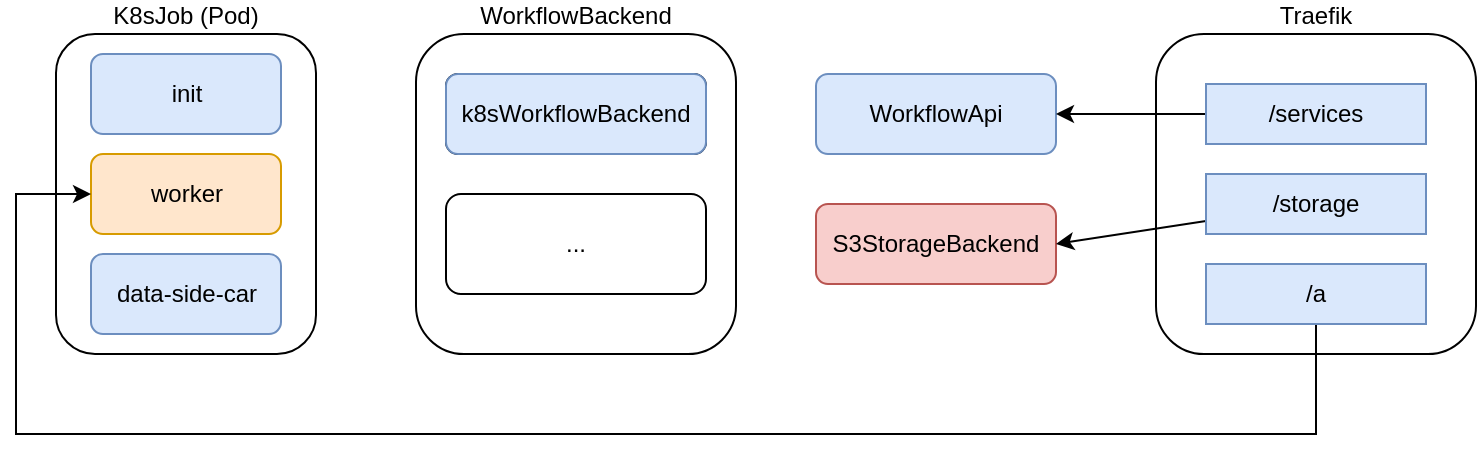<mxfile>
    <diagram id="WD0VwwUWyNbdNrmheaur" name="workflow-api">
        <mxGraphModel dx="1006" dy="638" grid="1" gridSize="10" guides="1" tooltips="1" connect="1" arrows="1" fold="1" page="1" pageScale="1" pageWidth="850" pageHeight="1100" math="0" shadow="0">
            <root>
                <mxCell id="0"/>
                <mxCell id="1" parent="0"/>
                <mxCell id="2" value="WorkflowBackend" style="rounded=1;whiteSpace=wrap;html=1;labelPosition=center;verticalLabelPosition=top;align=center;verticalAlign=bottom;" parent="1" vertex="1">
                    <mxGeometry x="240" y="280" width="160" height="160" as="geometry"/>
                </mxCell>
                <mxCell id="3" value="k8sWorkflowBackend" style="rounded=1;whiteSpace=wrap;html=1;" parent="1" vertex="1">
                    <mxGeometry x="255" y="300" width="130" height="40" as="geometry"/>
                </mxCell>
                <mxCell id="5" value="WorkflowApi" style="rounded=1;whiteSpace=wrap;html=1;fillColor=#dae8fc;strokeColor=#6c8ebf;" parent="1" vertex="1">
                    <mxGeometry x="440" y="300" width="120" height="40" as="geometry"/>
                </mxCell>
                <mxCell id="6" value="S3StorageBackend" style="rounded=1;whiteSpace=wrap;html=1;fillColor=#f8cecc;strokeColor=#b85450;" parent="1" vertex="1">
                    <mxGeometry x="440" y="365" width="120" height="40" as="geometry"/>
                </mxCell>
                <mxCell id="7" value="..." style="rounded=1;whiteSpace=wrap;html=1;" parent="1" vertex="1">
                    <mxGeometry x="255" y="360" width="130" height="50" as="geometry"/>
                </mxCell>
                <mxCell id="8" value="K8sJob (Pod)" style="rounded=1;whiteSpace=wrap;html=1;labelPosition=center;verticalLabelPosition=top;align=center;verticalAlign=bottom;" parent="1" vertex="1">
                    <mxGeometry x="60" y="280" width="130" height="160" as="geometry"/>
                </mxCell>
                <mxCell id="11" value="k8sWorkflowBackend" style="rounded=1;whiteSpace=wrap;html=1;fillColor=#dae8fc;strokeColor=#6c8ebf;" parent="1" vertex="1">
                    <mxGeometry x="255" y="300" width="130" height="40" as="geometry"/>
                </mxCell>
                <mxCell id="12" value="worker" style="rounded=1;whiteSpace=wrap;html=1;fillColor=#ffe6cc;strokeColor=#d79b00;" parent="1" vertex="1">
                    <mxGeometry x="77.5" y="340" width="95" height="40" as="geometry"/>
                </mxCell>
                <mxCell id="13" value="data-side-car" style="rounded=1;whiteSpace=wrap;html=1;fillColor=#dae8fc;strokeColor=#6c8ebf;" parent="1" vertex="1">
                    <mxGeometry x="77.5" y="390" width="95" height="40" as="geometry"/>
                </mxCell>
                <mxCell id="14" value="init" style="rounded=1;whiteSpace=wrap;html=1;fillColor=#dae8fc;strokeColor=#6c8ebf;" parent="1" vertex="1">
                    <mxGeometry x="77.5" y="290" width="95" height="40" as="geometry"/>
                </mxCell>
                <mxCell id="15" value="Traefik" style="rounded=1;whiteSpace=wrap;html=1;labelPosition=center;verticalLabelPosition=top;align=center;verticalAlign=bottom;" parent="1" vertex="1">
                    <mxGeometry x="610" y="280" width="160" height="160" as="geometry"/>
                </mxCell>
                <mxCell id="19" style="edgeStyle=none;html=1;entryX=1;entryY=0.5;entryDx=0;entryDy=0;" parent="1" source="16" target="5" edge="1">
                    <mxGeometry relative="1" as="geometry"/>
                </mxCell>
                <mxCell id="16" value="/services" style="rounded=0;whiteSpace=wrap;html=1;fillColor=#dae8fc;strokeColor=#6c8ebf;" parent="1" vertex="1">
                    <mxGeometry x="635" y="305" width="110" height="30" as="geometry"/>
                </mxCell>
                <mxCell id="18" style="edgeStyle=none;html=1;entryX=1;entryY=0.5;entryDx=0;entryDy=0;" parent="1" source="17" target="6" edge="1">
                    <mxGeometry relative="1" as="geometry"/>
                </mxCell>
                <mxCell id="17" value="/storage" style="rounded=0;whiteSpace=wrap;html=1;fillColor=#dae8fc;strokeColor=#6c8ebf;" parent="1" vertex="1">
                    <mxGeometry x="635" y="350" width="110" height="30" as="geometry"/>
                </mxCell>
                <mxCell id="21" style="edgeStyle=none;html=1;entryX=0;entryY=0.5;entryDx=0;entryDy=0;rounded=0;" parent="1" source="20" target="12" edge="1">
                    <mxGeometry relative="1" as="geometry">
                        <Array as="points">
                            <mxPoint x="690" y="480"/>
                            <mxPoint x="40" y="480"/>
                            <mxPoint x="40" y="360"/>
                        </Array>
                    </mxGeometry>
                </mxCell>
                <mxCell id="20" value="/a" style="rounded=0;whiteSpace=wrap;html=1;fillColor=#dae8fc;strokeColor=#6c8ebf;" parent="1" vertex="1">
                    <mxGeometry x="635" y="395" width="110" height="30" as="geometry"/>
                </mxCell>
            </root>
        </mxGraphModel>
    </diagram>
    <diagram id="7dSh2thu9pI6CcxfnZRA" name="K8sJob(Pod)">
        <mxGraphModel dx="1006" dy="638" grid="1" gridSize="10" guides="1" tooltips="1" connect="1" arrows="1" fold="1" page="1" pageScale="1" pageWidth="850" pageHeight="1100" math="0" shadow="0">
            <root>
                <mxCell id="0"/>
                <mxCell id="1" parent="0"/>
                <mxCell id="nlV8sNuJRkAt_AXIt324-1" value="K8sJob (Pod)" style="rounded=1;whiteSpace=wrap;html=1;labelPosition=center;verticalLabelPosition=top;align=center;verticalAlign=bottom;" parent="1" vertex="1">
                    <mxGeometry x="295" y="200" width="130" height="160" as="geometry"/>
                </mxCell>
                <mxCell id="nlV8sNuJRkAt_AXIt324-2" value="carla" style="rounded=1;whiteSpace=wrap;html=1;fillColor=#ffe6cc;strokeColor=#d79b00;" parent="1" vertex="1">
                    <mxGeometry x="312.5" y="260" width="95" height="40" as="geometry"/>
                </mxCell>
                <mxCell id="nlV8sNuJRkAt_AXIt324-3" value="data-side-car" style="rounded=1;whiteSpace=wrap;html=1;fillColor=#dae8fc;strokeColor=#6c8ebf;" parent="1" vertex="1">
                    <mxGeometry x="312.5" y="310" width="95" height="40" as="geometry"/>
                </mxCell>
                <mxCell id="nlV8sNuJRkAt_AXIt324-4" value="init" style="rounded=1;whiteSpace=wrap;html=1;fillColor=#dae8fc;strokeColor=#6c8ebf;" parent="1" vertex="1">
                    <mxGeometry x="312.5" y="210" width="95" height="40" as="geometry"/>
                </mxCell>
                <mxCell id="nlV8sNuJRkAt_AXIt324-6" value="" style="edgeStyle=none;html=1;entryX=1;entryY=0.5;entryDx=0;entryDy=0;" parent="1" source="nlV8sNuJRkAt_AXIt324-5" target="nlV8sNuJRkAt_AXIt324-2" edge="1">
                    <mxGeometry relative="1" as="geometry"/>
                </mxCell>
                <mxCell id="nlV8sNuJRkAt_AXIt324-5" value="worker_image:&amp;nbsp;&lt;font face=&quot;JetBrains Mono&quot;&gt;gx4ki/carla:latest&lt;br&gt;&lt;/font&gt;gpu: true&lt;br&gt;worker_image_result_directory: &lt;font face=&quot;JetBrains Mono&quot;&gt;/home/carla/rosbag&lt;/font&gt;&lt;br&gt;&lt;div style=&quot;color: rgb(212, 212, 212); background-color: rgb(30, 30, 30); font-family: &amp;quot;JetBrains Mono&amp;quot;, Consolas, &amp;quot;Courier New&amp;quot;, monospace, &amp;quot;Droid Sans Mono&amp;quot;, &amp;quot;monospace&amp;quot;, monospace; font-size: 13px; line-height: 18px;&quot;&gt;&lt;/div&gt;&lt;br&gt;input:&lt;br&gt;&amp;nbsp;- env-file&lt;br&gt;output:&lt;br&gt;&amp;nbsp;- rosbag.bag" style="shape=note;whiteSpace=wrap;html=1;backgroundOutline=1;darkOpacity=0.05;size=14;fillColor=#fff2cc;strokeColor=#d6b656;align=left;verticalAlign=top;" parent="1" vertex="1">
                    <mxGeometry x="470" y="215" width="332" height="130" as="geometry"/>
                </mxCell>
                <mxCell id="nlV8sNuJRkAt_AXIt324-8" style="edgeStyle=none;html=1;entryX=0.5;entryY=1;entryDx=0;entryDy=0;" parent="1" source="nlV8sNuJRkAt_AXIt324-7" target="nlV8sNuJRkAt_AXIt324-3" edge="1">
                    <mxGeometry relative="1" as="geometry"/>
                </mxCell>
                <mxCell id="nlV8sNuJRkAt_AXIt324-7" value="image: gx4ki/data-side-car:latest&amp;nbsp;&lt;br&gt;&lt;br&gt;description: has a mount to the storage in which the carla writes its result. Provides a API to store every result which is described by a Service Description&amp;nbsp;" style="shape=note;whiteSpace=wrap;html=1;backgroundOutline=1;darkOpacity=0.05;size=14;fillColor=#fff2cc;strokeColor=#d6b656;align=left;verticalAlign=top;" parent="1" vertex="1">
                    <mxGeometry x="194" y="440" width="332" height="90" as="geometry"/>
                </mxCell>
                <mxCell id="nlV8sNuJRkAt_AXIt324-10" style="edgeStyle=none;html=1;entryX=0;entryY=0.5;entryDx=0;entryDy=0;" parent="1" source="nlV8sNuJRkAt_AXIt324-9" target="nlV8sNuJRkAt_AXIt324-4" edge="1">
                    <mxGeometry relative="1" as="geometry">
                        <Array as="points">
                            <mxPoint x="226" y="230"/>
                        </Array>
                    </mxGeometry>
                </mxCell>
                <mxCell id="nlV8sNuJRkAt_AXIt324-9" value="image: TODO -- unused by carla&lt;br&gt;&lt;br&gt;description: has a mount to a shared storage with the worker image, in which it loads it's input data. The data is loaded from the user storage (or from url)&amp;nbsp;" style="shape=note;whiteSpace=wrap;html=1;backgroundOutline=1;darkOpacity=0.05;size=14;fillColor=#fff2cc;strokeColor=#d6b656;align=left;verticalAlign=top;" parent="1" vertex="1">
                    <mxGeometry x="60" y="60" width="332" height="90" as="geometry"/>
                </mxCell>
            </root>
        </mxGraphModel>
    </diagram>
    <diagram id="-Ra4REvT3i4Aiks9rXcj" name="workflow-api-provisioner">
        <mxGraphModel dx="1035" dy="638" grid="1" gridSize="10" guides="1" tooltips="1" connect="1" arrows="1" fold="1" page="1" pageScale="1" pageWidth="850" pageHeight="1100" math="0" shadow="0">
            <root>
                <mxCell id="0"/>
                <mxCell id="1" parent="0"/>
                <mxCell id="gKRFRzDvTSCoALc1_zn0-5" style="edgeStyle=none;html=1;fontSize=12;dashed=1;endArrow=none;endFill=0;" parent="1" source="gKRFRzDvTSCoALc1_zn0-4" edge="1">
                    <mxGeometry relative="1" as="geometry">
                        <mxPoint x="290" y="230" as="targetPoint"/>
                    </mxGeometry>
                </mxCell>
                <mxCell id="gKRFRzDvTSCoALc1_zn0-2" style="edgeStyle=none;html=1;entryX=0;entryY=0.5;entryDx=0;entryDy=0;fontSize=12;fontStyle=1" parent="1" source="h27Mqk7STnHHwXSjWoe8-1" target="gKRFRzDvTSCoALc1_zn0-1" edge="1">
                    <mxGeometry relative="1" as="geometry"/>
                </mxCell>
                <mxCell id="gKRFRzDvTSCoALc1_zn0-3" value="provision" style="edgeLabel;html=1;align=center;verticalAlign=middle;resizable=0;points=[];fontStyle=1;fontSize=12;" parent="gKRFRzDvTSCoALc1_zn0-2" vertex="1" connectable="0">
                    <mxGeometry x="-0.165" y="-2" relative="1" as="geometry">
                        <mxPoint x="9" y="-2" as="offset"/>
                    </mxGeometry>
                </mxCell>
                <mxCell id="h27Mqk7STnHHwXSjWoe8-1" value="EDC-Connector" style="rounded=1;whiteSpace=wrap;html=1;fillColor=#f8cecc;strokeColor=#b85450;" parent="1" vertex="1">
                    <mxGeometry x="90" y="200" width="120" height="60" as="geometry"/>
                </mxCell>
                <mxCell id="gKRFRzDvTSCoALc1_zn0-1" value="Provisioner" style="rounded=1;whiteSpace=wrap;html=1;fillColor=#dae8fc;strokeColor=#6c8ebf;" parent="1" vertex="1">
                    <mxGeometry x="380" y="200" width="120" height="60" as="geometry"/>
                </mxCell>
                <mxCell id="gKRFRzDvTSCoALc1_zn0-4" value="- assetId&lt;br&gt;- consumerAgentId" style="shape=note;whiteSpace=wrap;html=1;backgroundOutline=1;darkOpacity=0.05;size=18;align=left;labelPosition=center;verticalLabelPosition=middle;verticalAlign=top;fillColor=#fff2cc;strokeColor=#d6b656;" parent="1" vertex="1">
                    <mxGeometry x="220" y="90" width="140" height="60" as="geometry"/>
                </mxCell>
                <mxCell id="gKRFRzDvTSCoALc1_zn0-6" value="Deploy" style="shape=flexArrow;endArrow=classic;html=1;fontSize=12;fillColor=#dae8fc;strokeColor=#6c8ebf;" parent="1" edge="1">
                    <mxGeometry width="50" height="50" relative="1" as="geometry">
                        <mxPoint x="440" y="270" as="sourcePoint"/>
                        <mxPoint x="440" y="330" as="targetPoint"/>
                    </mxGeometry>
                </mxCell>
                <mxCell id="gKRFRzDvTSCoALc1_zn0-7" value="WorkflowApi" style="rounded=1;whiteSpace=wrap;html=1;fontSize=12;fillColor=#dae8fc;strokeColor=#6c8ebf;" parent="1" vertex="1">
                    <mxGeometry x="380" y="350" width="120" height="60" as="geometry"/>
                </mxCell>
            </root>
        </mxGraphModel>
    </diagram>
</mxfile>